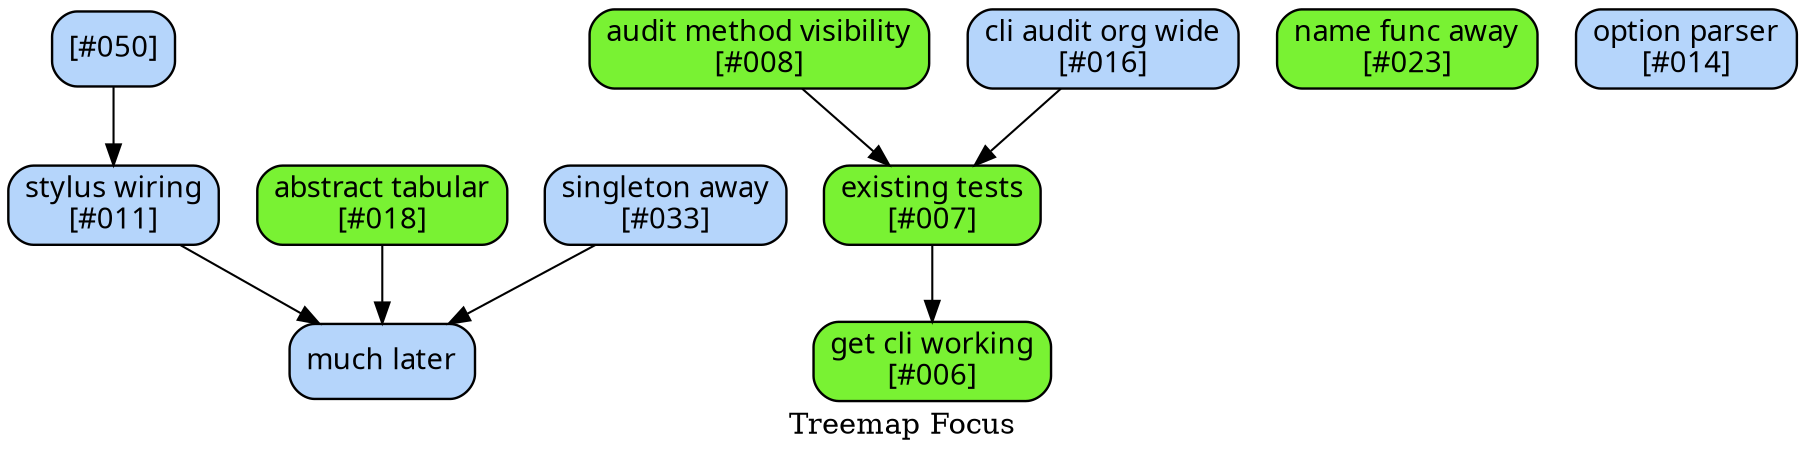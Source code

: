 # created by tan-man on 2013-01-21 01:51:43 UTC

digraph {

/*
  example stmt_list:
    foo -> bar
    biff -> baz

  example node_stmt:
    learn_c [label="learn C somehow"]
*/

label="Treemap Focus"

#                 blue : fillcolor="#b5d5fb"
#             finished : green
#                green : fillcolor="#79f233"

node [label="\N", style="filled", fillcolor="#b5d5fb", fontname="Futura", penwidth="1.1566", shape="Mrecord"]
node_ [label="[#050]"]
abstract [fillcolor="#79f233", label="abstract tabular\n[#018]"]
audit [fillcolor="#79f233", label="audit method visibility\n[#008]"]
cli [label="cli audit org wide\n[#016]"]
existing [fillcolor="#79f233", label="existing tests\n[#007]"]
get [fillcolor="#79f233", label="get cli working\n[#006]"]
much [label="much later"]
name [fillcolor="#79f233", label="name func away\n[#023]"]
option [label="option parser\n[#014]"]
singleton [label="singleton away\n[#033]"]
stylus [label="stylus wiring\n[#011]"]
abstract -> much
audit -> existing
cli -> existing
existing -> get
node_ -> stylus
singleton -> much
stylus -> much
}
